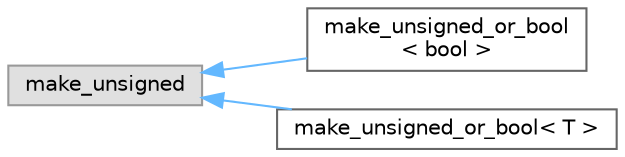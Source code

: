 digraph "类继承关系图"
{
 // LATEX_PDF_SIZE
  bgcolor="transparent";
  edge [fontname=Helvetica,fontsize=10,labelfontname=Helvetica,labelfontsize=10];
  node [fontname=Helvetica,fontsize=10,shape=box,height=0.2,width=0.4];
  rankdir="LR";
  Node0 [id="Node000000",label="make_unsigned",height=0.2,width=0.4,color="grey60", fillcolor="#E0E0E0", style="filled",tooltip=" "];
  Node0 -> Node1 [id="edge282_Node000000_Node000001",dir="back",color="steelblue1",style="solid",tooltip=" "];
  Node1 [id="Node000001",label="make_unsigned_or_bool\l\< bool \>",height=0.2,width=0.4,color="grey40", fillcolor="white", style="filled",URL="$structdetail_1_1make__unsigned__or__bool_3_01bool_01_4.html",tooltip=" "];
  Node0 -> Node2 [id="edge283_Node000000_Node000002",dir="back",color="steelblue1",style="solid",tooltip=" "];
  Node2 [id="Node000002",label="make_unsigned_or_bool\< T \>",height=0.2,width=0.4,color="grey40", fillcolor="white", style="filled",URL="$structdetail_1_1make__unsigned__or__bool.html",tooltip=" "];
}

